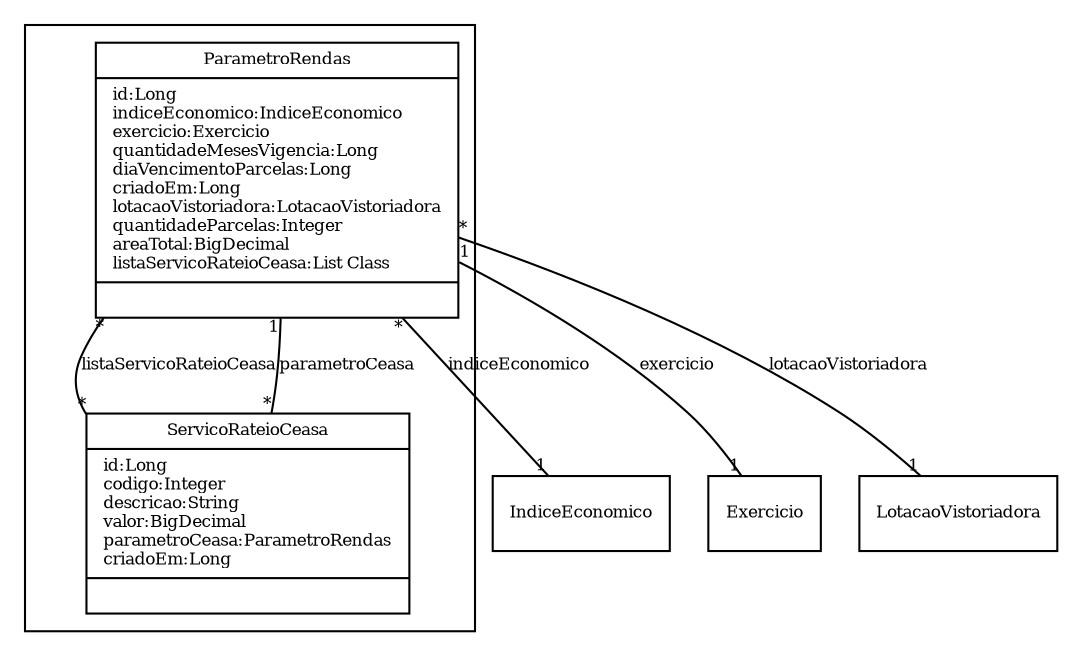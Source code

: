 digraph G{
fontname = "Times-Roman"
fontsize = 8

node [
        fontname = "Times-Roman"
        fontsize = 8
        shape = "record"
]

edge [
        fontname = "Times-Roman"
        fontsize = 8
]

subgraph clusterPARAMETROS_DE_RENDAS_PATRIMONIAIS__CEASA
{
ParametroRendas [label = "{ParametroRendas|id:Long\lindiceEconomico:IndiceEconomico\lexercicio:Exercicio\lquantidadeMesesVigencia:Long\ldiaVencimentoParcelas:Long\lcriadoEm:Long\llotacaoVistoriadora:LotacaoVistoriadora\lquantidadeParcelas:Integer\lareaTotal:BigDecimal\llistaServicoRateioCeasa:List Class\l|\l}"]
ServicoRateioCeasa [label = "{ServicoRateioCeasa|id:Long\lcodigo:Integer\ldescricao:String\lvalor:BigDecimal\lparametroCeasa:ParametroRendas\lcriadoEm:Long\l|\l}"]
}
edge [arrowhead = "none" headlabel = "1" taillabel = "*"] ParametroRendas -> IndiceEconomico [label = "indiceEconomico"]
edge [arrowhead = "none" headlabel = "1" taillabel = "1"] ParametroRendas -> Exercicio [label = "exercicio"]
edge [arrowhead = "none" headlabel = "1" taillabel = "*"] ParametroRendas -> LotacaoVistoriadora [label = "lotacaoVistoriadora"]
edge [arrowhead = "none" headlabel = "*" taillabel = "*"] ParametroRendas -> ServicoRateioCeasa [label = "listaServicoRateioCeasa"]
edge [arrowhead = "none" headlabel = "1" taillabel = "*"] ServicoRateioCeasa -> ParametroRendas [label = "parametroCeasa"]
}
